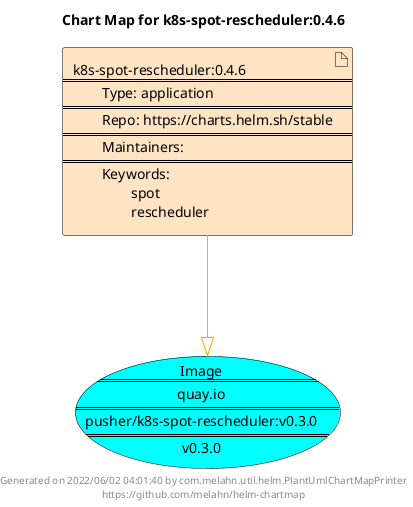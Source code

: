 @startuml
skinparam linetype ortho
skinparam backgroundColor white
skinparam usecaseBorderColor black
skinparam usecaseArrowColor LightSlateGray
skinparam artifactBorderColor black
skinparam artifactArrowColor LightSlateGray

title Chart Map for k8s-spot-rescheduler:0.4.6

'There is one referenced Helm Chart
artifact "k8s-spot-rescheduler:0.4.6\n====\n\tType: application\n====\n\tRepo: https://charts.helm.sh/stable\n====\n\tMaintainers: \n====\n\tKeywords: \n\t\tspot\n\t\trescheduler" as k8s_spot_rescheduler_0_4_6 #Bisque

'There is one referenced Docker Image
usecase "Image\n====\nquay.io\n====\npusher/k8s-spot-rescheduler:v0.3.0\n====\nv0.3.0" as quay_io_pusher_k8s_spot_rescheduler_v0_3_0 #Cyan

'Chart Dependencies
k8s_spot_rescheduler_0_4_6--[#orange]-|>quay_io_pusher_k8s_spot_rescheduler_v0_3_0

center footer Generated on 2022/06/02 04:01:40 by com.melahn.util.helm.PlantUmlChartMapPrinter\nhttps://github.com/melahn/helm-chartmap
@enduml
